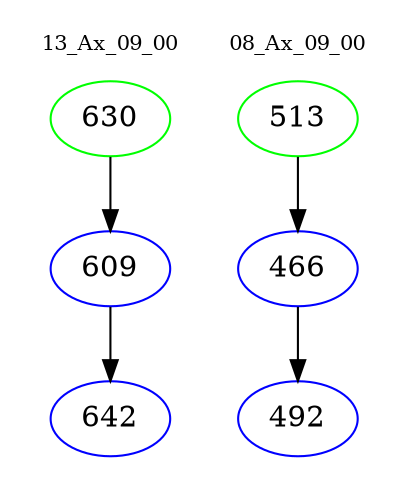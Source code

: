 digraph{
subgraph cluster_0 {
color = white
label = "13_Ax_09_00";
fontsize=10;
T0_630 [label="630", color="green"]
T0_630 -> T0_609 [color="black"]
T0_609 [label="609", color="blue"]
T0_609 -> T0_642 [color="black"]
T0_642 [label="642", color="blue"]
}
subgraph cluster_1 {
color = white
label = "08_Ax_09_00";
fontsize=10;
T1_513 [label="513", color="green"]
T1_513 -> T1_466 [color="black"]
T1_466 [label="466", color="blue"]
T1_466 -> T1_492 [color="black"]
T1_492 [label="492", color="blue"]
}
}
